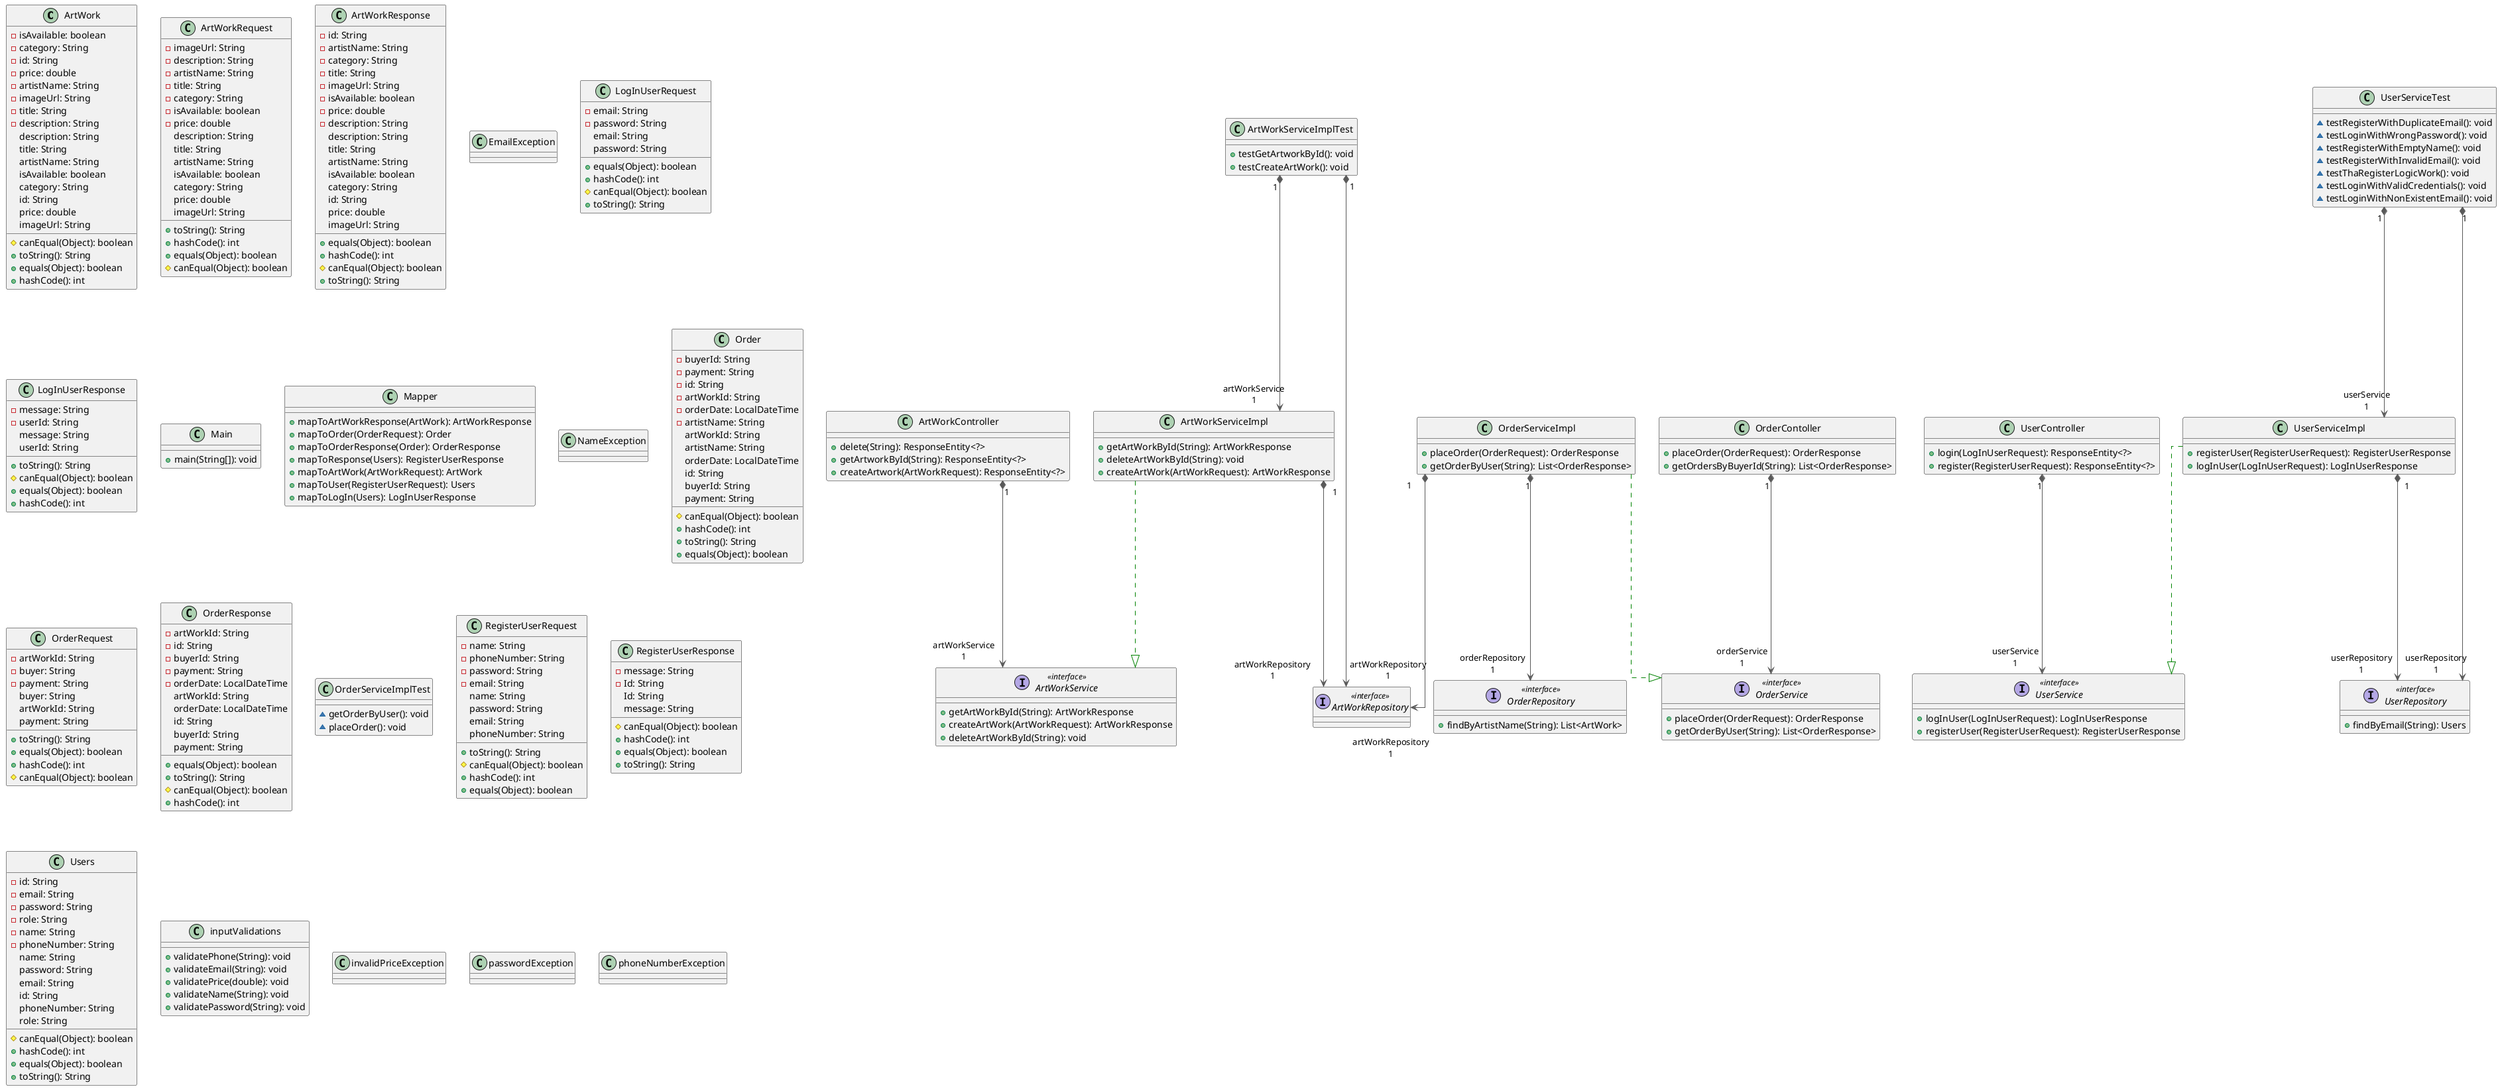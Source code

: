 @startuml


top to bottom direction
skinparam linetype ortho

class ArtWork {
  - isAvailable: boolean
  - category: String
  - id: String
  - price: double
  - artistName: String
  - imageUrl: String
  - title: String
  - description: String
  # canEqual(Object): boolean
  + toString(): String
  + equals(Object): boolean
  + hashCode(): int
   description: String
   title: String
   artistName: String
   isAvailable: boolean
   category: String
   id: String
   price: double
   imageUrl: String
}
class ArtWorkController {
  + delete(String): ResponseEntity<?>
  + getArtworkById(String): ResponseEntity<?>
  + createArtwork(ArtWorkRequest): ResponseEntity<?>
}
interface ArtWorkRepository << interface >>
class ArtWorkRequest {
  - imageUrl: String
  - description: String
  - artistName: String
  - title: String
  - category: String
  - isAvailable: boolean
  - price: double
  + toString(): String
  + hashCode(): int
  + equals(Object): boolean
  # canEqual(Object): boolean
   description: String
   title: String
   artistName: String
   isAvailable: boolean
   category: String
   price: double
   imageUrl: String
}
class ArtWorkResponse {
  - id: String
  - artistName: String
  - category: String
  - title: String
  - imageUrl: String
  - isAvailable: boolean
  - price: double
  - description: String
  + equals(Object): boolean
  + hashCode(): int
  # canEqual(Object): boolean
  + toString(): String
   description: String
   title: String
   artistName: String
   isAvailable: boolean
   category: String
   id: String
   price: double
   imageUrl: String
}
interface ArtWorkService << interface >> {
  + getArtWorkById(String): ArtWorkResponse
  + createArtWork(ArtWorkRequest): ArtWorkResponse
  + deleteArtWorkById(String): void
}
class ArtWorkServiceImpl {
  + getArtWorkById(String): ArtWorkResponse
  + deleteArtWorkById(String): void
  + createArtWork(ArtWorkRequest): ArtWorkResponse
}
class ArtWorkServiceImplTest {
  + testGetArtworkById(): void
  + testCreateArtWork(): void
}
class EmailException
class LogInUserRequest {
  - email: String
  - password: String
  + equals(Object): boolean
  + hashCode(): int
  # canEqual(Object): boolean
  + toString(): String
   email: String
   password: String
}
class LogInUserResponse {
  - message: String
  - userId: String
  + toString(): String
  # canEqual(Object): boolean
  + equals(Object): boolean
  + hashCode(): int
   message: String
   userId: String
}
class Main {
  + main(String[]): void
}
class Mapper {
  + mapToArtWorkResponse(ArtWork): ArtWorkResponse
  + mapToOrder(OrderRequest): Order
  + mapToOrderResponse(Order): OrderResponse
  + mapToResponse(Users): RegisterUserResponse
  + mapToArtWork(ArtWorkRequest): ArtWork
  + mapToUser(RegisterUserRequest): Users
  + mapToLogIn(Users): LogInUserResponse
}
class NameException
class Order {
  - buyerId: String
  - payment: String
  - id: String
  - artWorkId: String
  - orderDate: LocalDateTime
  - artistName: String
  # canEqual(Object): boolean
  + hashCode(): int
  + toString(): String
  + equals(Object): boolean
   artWorkId: String
   artistName: String
   orderDate: LocalDateTime
   id: String
   buyerId: String
   payment: String
}
class OrderContoller {
  + placeOrder(OrderRequest): OrderResponse
  + getOrdersByBuyerId(String): List<OrderResponse>
}
interface OrderRepository << interface >> {
  + findByArtistName(String): List<ArtWork>
}
class OrderRequest {
  - artWorkId: String
  - buyer: String
  - payment: String
  + toString(): String
  + equals(Object): boolean
  + hashCode(): int
  # canEqual(Object): boolean
   buyer: String
   artWorkId: String
   payment: String
}
class OrderResponse {
  - artWorkId: String
  - id: String
  - buyerId: String
  - payment: String
  - orderDate: LocalDateTime
  + equals(Object): boolean
  + toString(): String
  # canEqual(Object): boolean
  + hashCode(): int
   artWorkId: String
   orderDate: LocalDateTime
   id: String
   buyerId: String
   payment: String
}
interface OrderService << interface >> {
  + placeOrder(OrderRequest): OrderResponse
  + getOrderByUser(String): List<OrderResponse>
}
class OrderServiceImpl {
  + placeOrder(OrderRequest): OrderResponse
  + getOrderByUser(String): List<OrderResponse>
}
class OrderServiceImplTest {
  ~ getOrderByUser(): void
  ~ placeOrder(): void
}
class RegisterUserRequest {
  - name: String
  - phoneNumber: String
  - password: String
  - email: String
  + toString(): String
  # canEqual(Object): boolean
  + hashCode(): int
  + equals(Object): boolean
   name: String
   password: String
   email: String
   phoneNumber: String
}
class RegisterUserResponse {
  - message: String
  - Id: String
  # canEqual(Object): boolean
  + hashCode(): int
  + equals(Object): boolean
  + toString(): String
   Id: String
   message: String
}
class UserController {
  + login(LogInUserRequest): ResponseEntity<?>
  + register(RegisterUserRequest): ResponseEntity<?>
}
interface UserRepository << interface >> {
  + findByEmail(String): Users
}
interface UserService << interface >> {
  + logInUser(LogInUserRequest): LogInUserResponse
  + registerUser(RegisterUserRequest): RegisterUserResponse
}
class UserServiceImpl {
  + registerUser(RegisterUserRequest): RegisterUserResponse
  + logInUser(LogInUserRequest): LogInUserResponse
}
class UserServiceTest {
  ~ testRegisterWithDuplicateEmail(): void
  ~ testLoginWithWrongPassword(): void
  ~ testRegisterWithEmptyName(): void
  ~ testRegisterWithInvalidEmail(): void
  ~ testThaRegisterLogicWork(): void
  ~ testLoginWithValidCredentials(): void
  ~ testLoginWithNonExistentEmail(): void
}
class Users {
  - id: String
  - email: String
  - password: String
  - role: String
  - name: String
  - phoneNumber: String
  # canEqual(Object): boolean
  + hashCode(): int
  + equals(Object): boolean
  + toString(): String
   name: String
   password: String
   email: String
   id: String
   phoneNumber: String
   role: String
}
class inputValidations {
  + validatePhone(String): void
  + validateEmail(String): void
  + validatePrice(double): void
  + validateName(String): void
  + validatePassword(String): void
}
class invalidPriceException
class passwordException
class phoneNumberException

ArtWorkController      "1" *-[#595959,plain]-> "artWorkService\n1" ArtWorkService
ArtWorkServiceImpl     "1" *-[#595959,plain]-> "artWorkRepository\n1" ArtWorkRepository
ArtWorkServiceImpl      -[#008200,dashed]-^  ArtWorkService
ArtWorkServiceImplTest "1" *-[#595959,plain]-> "artWorkRepository\n1" ArtWorkRepository
ArtWorkServiceImplTest "1" *-[#595959,plain]-> "artWorkService\n1" ArtWorkServiceImpl
OrderContoller         "1" *-[#595959,plain]-> "orderService\n1" OrderService
OrderServiceImpl       "1" *-[#595959,plain]-> "artWorkRepository\n1" ArtWorkRepository
OrderServiceImpl       "1" *-[#595959,plain]-> "orderRepository\n1" OrderRepository
OrderServiceImpl        -[#008200,dashed]-^  OrderService
UserController         "1" *-[#595959,plain]-> "userService\n1" UserService
UserServiceImpl        "1" *-[#595959,plain]-> "userRepository\n1" UserRepository
UserServiceImpl         -[#008200,dashed]-^  UserService
UserServiceTest        "1" *-[#595959,plain]-> "userRepository\n1" UserRepository
UserServiceTest        "1" *-[#595959,plain]-> "userService\n1" UserServiceImpl
@enduml
